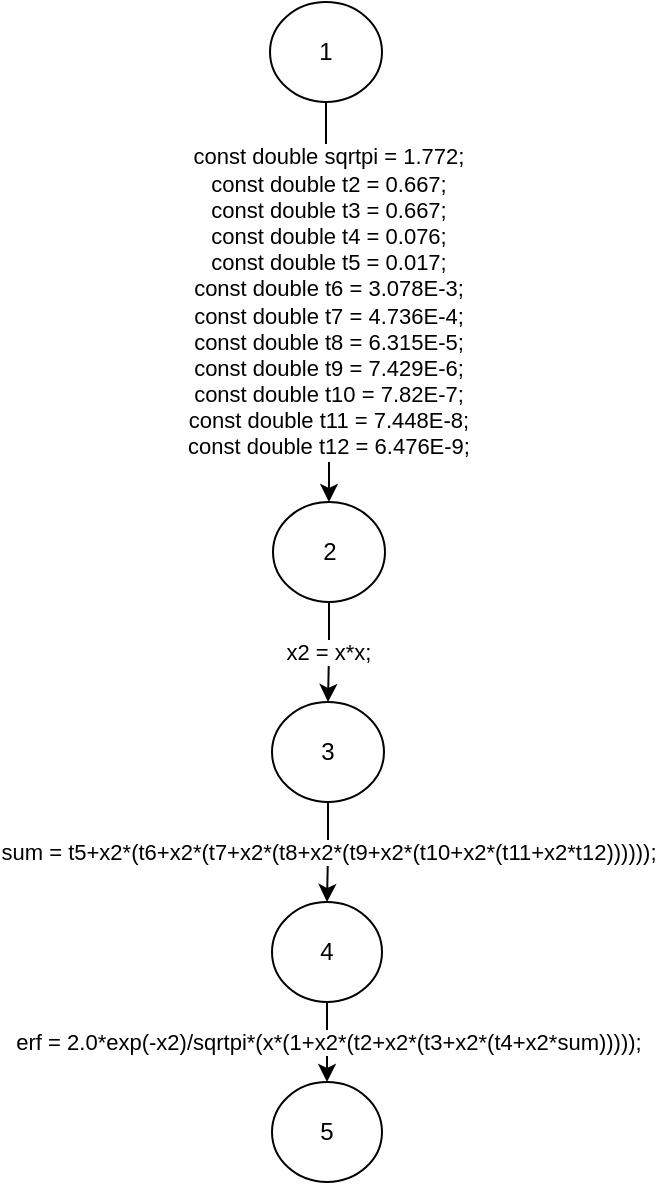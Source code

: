 <mxfile version="17.2.4" type="device"><diagram id="5eH6XUUoIsyvYmC1KJE8" name="Page-1"><mxGraphModel dx="407" dy="442" grid="1" gridSize="10" guides="1" tooltips="1" connect="1" arrows="1" fold="1" page="1" pageScale="1" pageWidth="827" pageHeight="1169" math="0" shadow="0"><root><mxCell id="0"/><mxCell id="1" parent="0"/><mxCell id="ZeHRWhAKfUxHMtb45c6K-10" value="const double sqrtpi = 1.772;&lt;br&gt;const double t2&#9;&#9;= 0.667;&lt;br&gt;const double t3&#9;&#9;= 0.667;&lt;br&gt;const double&#9;t4&#9;&#9;= 0.076;&lt;br&gt;const double&#9;t5&#9;&#9;= 0.017;&lt;br&gt;const double&#9;t6&#9;&#9;= 3.078E-3;&lt;br&gt;const double&#9;t7&#9;&#9;= 4.736E-4;&lt;br&gt;const double&#9;t8&#9;&#9;= 6.315E-5;&lt;br&gt;const double&#9;t9&#9;&#9;= 7.429E-6;&lt;br&gt;const double&#9;t10&#9;&#9;= 7.82E-7;&lt;br&gt;const double&#9;t11&#9;&#9;= 7.448E-8;&lt;br&gt;const double&#9;t12&#9;&#9;= 6.476E-9;" style="edgeStyle=orthogonalEdgeStyle;rounded=0;orthogonalLoop=1;jettySize=auto;html=1;exitX=0.5;exitY=1;exitDx=0;exitDy=0;entryX=0.5;entryY=0;entryDx=0;entryDy=0;" parent="1" source="ZeHRWhAKfUxHMtb45c6K-11" target="ZeHRWhAKfUxHMtb45c6K-14" edge="1"><mxGeometry relative="1" as="geometry"/></mxCell><mxCell id="ZeHRWhAKfUxHMtb45c6K-11" value="1" style="ellipse;whiteSpace=wrap;html=1;" parent="1" vertex="1"><mxGeometry x="396" y="350" width="56" height="50" as="geometry"/></mxCell><mxCell id="ZeHRWhAKfUxHMtb45c6K-12" value="x2 = x*x;" style="edgeStyle=orthogonalEdgeStyle;rounded=0;orthogonalLoop=1;jettySize=auto;html=1;exitX=0.5;exitY=1;exitDx=0;exitDy=0;entryX=0.5;entryY=0;entryDx=0;entryDy=0;" parent="1" source="ZeHRWhAKfUxHMtb45c6K-14" target="ZeHRWhAKfUxHMtb45c6K-16" edge="1"><mxGeometry relative="1" as="geometry"/></mxCell><mxCell id="ZeHRWhAKfUxHMtb45c6K-14" value="2" style="ellipse;whiteSpace=wrap;html=1;" parent="1" vertex="1"><mxGeometry x="397.5" y="600" width="56" height="50" as="geometry"/></mxCell><mxCell id="ZeHRWhAKfUxHMtb45c6K-15" value="sum = t5+x2*(t6+x2*(t7+x2*(t8+x2*(t9+x2*(t10+x2*(t11+x2*t12))))));" style="edgeStyle=orthogonalEdgeStyle;rounded=0;orthogonalLoop=1;jettySize=auto;html=1;exitX=0.5;exitY=1;exitDx=0;exitDy=0;entryX=0.5;entryY=0;entryDx=0;entryDy=0;" parent="1" source="ZeHRWhAKfUxHMtb45c6K-16" target="ZeHRWhAKfUxHMtb45c6K-18" edge="1"><mxGeometry relative="1" as="geometry"/></mxCell><mxCell id="ZeHRWhAKfUxHMtb45c6K-16" value="3" style="ellipse;whiteSpace=wrap;html=1;" parent="1" vertex="1"><mxGeometry x="397" y="700" width="56" height="50" as="geometry"/></mxCell><mxCell id="qC5K9VprnWQVH184vqJx-1" value="erf = 2.0*exp(-x2)/sqrtpi*(x*(1+x2*(t2+x2*(t3+x2*(t4+x2*sum)))));" style="edgeStyle=orthogonalEdgeStyle;rounded=0;orthogonalLoop=1;jettySize=auto;html=1;exitX=0.5;exitY=1;exitDx=0;exitDy=0;" parent="1" source="ZeHRWhAKfUxHMtb45c6K-18" target="3GDohZsAiEI7ZK79hu7z-2" edge="1"><mxGeometry relative="1" as="geometry"/></mxCell><mxCell id="ZeHRWhAKfUxHMtb45c6K-18" value="4" style="ellipse;whiteSpace=wrap;html=1;" parent="1" vertex="1"><mxGeometry x="397" y="800" width="55" height="50" as="geometry"/></mxCell><mxCell id="3GDohZsAiEI7ZK79hu7z-40" value="false" style="edgeStyle=orthogonalEdgeStyle;rounded=0;orthogonalLoop=1;jettySize=auto;html=1;entryX=0;entryY=0.5;entryDx=0;entryDy=0;exitX=0;exitY=0.5;exitDx=0;exitDy=0;" parent="1" edge="1"><mxGeometry relative="1" as="geometry"><Array as="points"><mxPoint x="300" y="1810"/><mxPoint x="300" y="2700"/></Array><mxPoint x="364.5" y="1810" as="sourcePoint"/></mxGeometry></mxCell><mxCell id="3GDohZsAiEI7ZK79hu7z-2" value="5" style="ellipse;whiteSpace=wrap;html=1;" parent="1" vertex="1"><mxGeometry x="397" y="890" width="55" height="50" as="geometry"/></mxCell></root></mxGraphModel></diagram></mxfile>